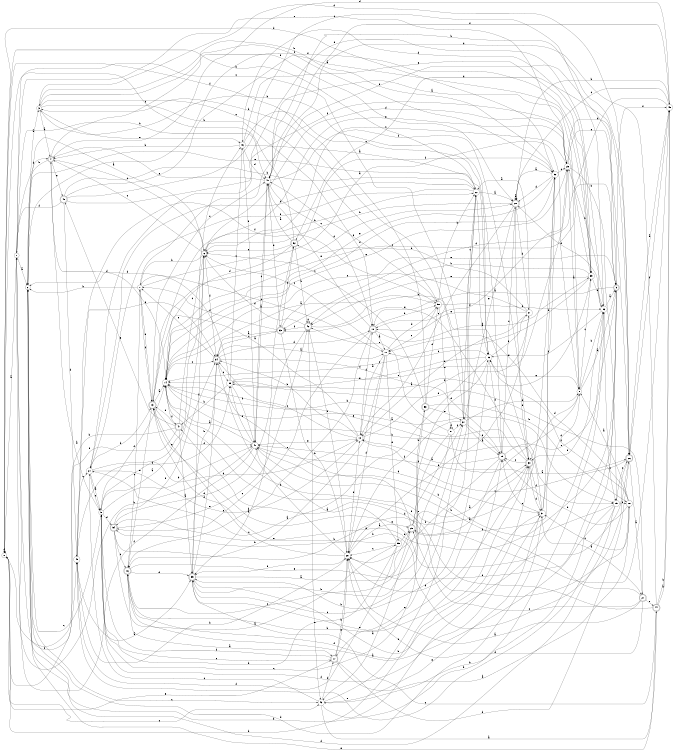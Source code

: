digraph n45_5 {
__start0 [label="" shape="none"];

rankdir=LR;
size="8,5";

s0 [style="filled", color="black", fillcolor="white" shape="circle", label="0"];
s1 [style="filled", color="black", fillcolor="white" shape="circle", label="1"];
s2 [style="filled", color="black", fillcolor="white" shape="circle", label="2"];
s3 [style="filled", color="black", fillcolor="white" shape="circle", label="3"];
s4 [style="rounded,filled", color="black", fillcolor="white" shape="doublecircle", label="4"];
s5 [style="filled", color="black", fillcolor="white" shape="circle", label="5"];
s6 [style="filled", color="black", fillcolor="white" shape="circle", label="6"];
s7 [style="filled", color="black", fillcolor="white" shape="circle", label="7"];
s8 [style="filled", color="black", fillcolor="white" shape="circle", label="8"];
s9 [style="rounded,filled", color="black", fillcolor="white" shape="doublecircle", label="9"];
s10 [style="rounded,filled", color="black", fillcolor="white" shape="doublecircle", label="10"];
s11 [style="filled", color="black", fillcolor="white" shape="circle", label="11"];
s12 [style="filled", color="black", fillcolor="white" shape="circle", label="12"];
s13 [style="rounded,filled", color="black", fillcolor="white" shape="doublecircle", label="13"];
s14 [style="filled", color="black", fillcolor="white" shape="circle", label="14"];
s15 [style="filled", color="black", fillcolor="white" shape="circle", label="15"];
s16 [style="rounded,filled", color="black", fillcolor="white" shape="doublecircle", label="16"];
s17 [style="rounded,filled", color="black", fillcolor="white" shape="doublecircle", label="17"];
s18 [style="filled", color="black", fillcolor="white" shape="circle", label="18"];
s19 [style="rounded,filled", color="black", fillcolor="white" shape="doublecircle", label="19"];
s20 [style="rounded,filled", color="black", fillcolor="white" shape="doublecircle", label="20"];
s21 [style="filled", color="black", fillcolor="white" shape="circle", label="21"];
s22 [style="filled", color="black", fillcolor="white" shape="circle", label="22"];
s23 [style="filled", color="black", fillcolor="white" shape="circle", label="23"];
s24 [style="filled", color="black", fillcolor="white" shape="circle", label="24"];
s25 [style="filled", color="black", fillcolor="white" shape="circle", label="25"];
s26 [style="rounded,filled", color="black", fillcolor="white" shape="doublecircle", label="26"];
s27 [style="rounded,filled", color="black", fillcolor="white" shape="doublecircle", label="27"];
s28 [style="filled", color="black", fillcolor="white" shape="circle", label="28"];
s29 [style="rounded,filled", color="black", fillcolor="white" shape="doublecircle", label="29"];
s30 [style="rounded,filled", color="black", fillcolor="white" shape="doublecircle", label="30"];
s31 [style="filled", color="black", fillcolor="white" shape="circle", label="31"];
s32 [style="filled", color="black", fillcolor="white" shape="circle", label="32"];
s33 [style="rounded,filled", color="black", fillcolor="white" shape="doublecircle", label="33"];
s34 [style="rounded,filled", color="black", fillcolor="white" shape="doublecircle", label="34"];
s35 [style="rounded,filled", color="black", fillcolor="white" shape="doublecircle", label="35"];
s36 [style="filled", color="black", fillcolor="white" shape="circle", label="36"];
s37 [style="filled", color="black", fillcolor="white" shape="circle", label="37"];
s38 [style="filled", color="black", fillcolor="white" shape="circle", label="38"];
s39 [style="filled", color="black", fillcolor="white" shape="circle", label="39"];
s40 [style="filled", color="black", fillcolor="white" shape="circle", label="40"];
s41 [style="filled", color="black", fillcolor="white" shape="circle", label="41"];
s42 [style="rounded,filled", color="black", fillcolor="white" shape="doublecircle", label="42"];
s43 [style="filled", color="black", fillcolor="white" shape="circle", label="43"];
s44 [style="rounded,filled", color="black", fillcolor="white" shape="doublecircle", label="44"];
s45 [style="filled", color="black", fillcolor="white" shape="circle", label="45"];
s46 [style="filled", color="black", fillcolor="white" shape="circle", label="46"];
s47 [style="rounded,filled", color="black", fillcolor="white" shape="doublecircle", label="47"];
s48 [style="rounded,filled", color="black", fillcolor="white" shape="doublecircle", label="48"];
s49 [style="filled", color="black", fillcolor="white" shape="circle", label="49"];
s50 [style="filled", color="black", fillcolor="white" shape="circle", label="50"];
s51 [style="filled", color="black", fillcolor="white" shape="circle", label="51"];
s52 [style="rounded,filled", color="black", fillcolor="white" shape="doublecircle", label="52"];
s53 [style="rounded,filled", color="black", fillcolor="white" shape="doublecircle", label="53"];
s54 [style="rounded,filled", color="black", fillcolor="white" shape="doublecircle", label="54"];
s55 [style="filled", color="black", fillcolor="white" shape="circle", label="55"];
s0 -> s1 [label="a"];
s0 -> s19 [label="b"];
s0 -> s43 [label="c"];
s0 -> s32 [label="d"];
s0 -> s17 [label="e"];
s0 -> s0 [label="f"];
s1 -> s2 [label="a"];
s1 -> s40 [label="b"];
s1 -> s37 [label="c"];
s1 -> s4 [label="d"];
s1 -> s8 [label="e"];
s1 -> s49 [label="f"];
s2 -> s3 [label="a"];
s2 -> s30 [label="b"];
s2 -> s43 [label="c"];
s2 -> s31 [label="d"];
s2 -> s23 [label="e"];
s2 -> s39 [label="f"];
s3 -> s4 [label="a"];
s3 -> s10 [label="b"];
s3 -> s50 [label="c"];
s3 -> s26 [label="d"];
s3 -> s46 [label="e"];
s3 -> s32 [label="f"];
s4 -> s5 [label="a"];
s4 -> s2 [label="b"];
s4 -> s6 [label="c"];
s4 -> s45 [label="d"];
s4 -> s48 [label="e"];
s4 -> s20 [label="f"];
s5 -> s6 [label="a"];
s5 -> s41 [label="b"];
s5 -> s2 [label="c"];
s5 -> s54 [label="d"];
s5 -> s46 [label="e"];
s5 -> s14 [label="f"];
s6 -> s2 [label="a"];
s6 -> s7 [label="b"];
s6 -> s4 [label="c"];
s6 -> s25 [label="d"];
s6 -> s25 [label="e"];
s6 -> s34 [label="f"];
s7 -> s8 [label="a"];
s7 -> s2 [label="b"];
s7 -> s11 [label="c"];
s7 -> s13 [label="d"];
s7 -> s9 [label="e"];
s7 -> s13 [label="f"];
s8 -> s9 [label="a"];
s8 -> s36 [label="b"];
s8 -> s39 [label="c"];
s8 -> s30 [label="d"];
s8 -> s23 [label="e"];
s8 -> s41 [label="f"];
s9 -> s10 [label="a"];
s9 -> s43 [label="b"];
s9 -> s14 [label="c"];
s9 -> s28 [label="d"];
s9 -> s54 [label="e"];
s9 -> s45 [label="f"];
s10 -> s11 [label="a"];
s10 -> s50 [label="b"];
s10 -> s54 [label="c"];
s10 -> s39 [label="d"];
s10 -> s40 [label="e"];
s10 -> s16 [label="f"];
s11 -> s12 [label="a"];
s11 -> s16 [label="b"];
s11 -> s6 [label="c"];
s11 -> s50 [label="d"];
s11 -> s55 [label="e"];
s11 -> s28 [label="f"];
s12 -> s13 [label="a"];
s12 -> s34 [label="b"];
s12 -> s34 [label="c"];
s12 -> s21 [label="d"];
s12 -> s41 [label="e"];
s12 -> s10 [label="f"];
s13 -> s14 [label="a"];
s13 -> s22 [label="b"];
s13 -> s40 [label="c"];
s13 -> s20 [label="d"];
s13 -> s16 [label="e"];
s13 -> s41 [label="f"];
s14 -> s15 [label="a"];
s14 -> s15 [label="b"];
s14 -> s34 [label="c"];
s14 -> s4 [label="d"];
s14 -> s25 [label="e"];
s14 -> s47 [label="f"];
s15 -> s16 [label="a"];
s15 -> s41 [label="b"];
s15 -> s26 [label="c"];
s15 -> s2 [label="d"];
s15 -> s49 [label="e"];
s15 -> s18 [label="f"];
s16 -> s17 [label="a"];
s16 -> s30 [label="b"];
s16 -> s7 [label="c"];
s16 -> s35 [label="d"];
s16 -> s37 [label="e"];
s16 -> s31 [label="f"];
s17 -> s18 [label="a"];
s17 -> s28 [label="b"];
s17 -> s5 [label="c"];
s17 -> s26 [label="d"];
s17 -> s28 [label="e"];
s17 -> s5 [label="f"];
s18 -> s8 [label="a"];
s18 -> s19 [label="b"];
s18 -> s31 [label="c"];
s18 -> s47 [label="d"];
s18 -> s11 [label="e"];
s18 -> s23 [label="f"];
s19 -> s12 [label="a"];
s19 -> s3 [label="b"];
s19 -> s20 [label="c"];
s19 -> s28 [label="d"];
s19 -> s9 [label="e"];
s19 -> s28 [label="f"];
s20 -> s20 [label="a"];
s20 -> s6 [label="b"];
s20 -> s12 [label="c"];
s20 -> s21 [label="d"];
s20 -> s37 [label="e"];
s20 -> s30 [label="f"];
s21 -> s22 [label="a"];
s21 -> s52 [label="b"];
s21 -> s14 [label="c"];
s21 -> s12 [label="d"];
s21 -> s10 [label="e"];
s21 -> s28 [label="f"];
s22 -> s20 [label="a"];
s22 -> s0 [label="b"];
s22 -> s23 [label="c"];
s22 -> s24 [label="d"];
s22 -> s17 [label="e"];
s22 -> s24 [label="f"];
s23 -> s24 [label="a"];
s23 -> s35 [label="b"];
s23 -> s11 [label="c"];
s23 -> s19 [label="d"];
s23 -> s38 [label="e"];
s23 -> s21 [label="f"];
s24 -> s5 [label="a"];
s24 -> s13 [label="b"];
s24 -> s5 [label="c"];
s24 -> s12 [label="d"];
s24 -> s12 [label="e"];
s24 -> s25 [label="f"];
s25 -> s8 [label="a"];
s25 -> s15 [label="b"];
s25 -> s6 [label="c"];
s25 -> s26 [label="d"];
s25 -> s9 [label="e"];
s25 -> s10 [label="f"];
s26 -> s27 [label="a"];
s26 -> s54 [label="b"];
s26 -> s12 [label="c"];
s26 -> s52 [label="d"];
s26 -> s13 [label="e"];
s26 -> s45 [label="f"];
s27 -> s28 [label="a"];
s27 -> s41 [label="b"];
s27 -> s29 [label="c"];
s27 -> s38 [label="d"];
s27 -> s44 [label="e"];
s27 -> s28 [label="f"];
s28 -> s29 [label="a"];
s28 -> s34 [label="b"];
s28 -> s13 [label="c"];
s28 -> s42 [label="d"];
s28 -> s12 [label="e"];
s28 -> s35 [label="f"];
s29 -> s30 [label="a"];
s29 -> s53 [label="b"];
s29 -> s16 [label="c"];
s29 -> s23 [label="d"];
s29 -> s14 [label="e"];
s29 -> s32 [label="f"];
s30 -> s29 [label="a"];
s30 -> s14 [label="b"];
s30 -> s19 [label="c"];
s30 -> s31 [label="d"];
s30 -> s33 [label="e"];
s30 -> s31 [label="f"];
s31 -> s27 [label="a"];
s31 -> s32 [label="b"];
s31 -> s19 [label="c"];
s31 -> s8 [label="d"];
s31 -> s14 [label="e"];
s31 -> s5 [label="f"];
s32 -> s20 [label="a"];
s32 -> s3 [label="b"];
s32 -> s25 [label="c"];
s32 -> s20 [label="d"];
s32 -> s14 [label="e"];
s32 -> s14 [label="f"];
s33 -> s34 [label="a"];
s33 -> s28 [label="b"];
s33 -> s34 [label="c"];
s33 -> s52 [label="d"];
s33 -> s9 [label="e"];
s33 -> s7 [label="f"];
s34 -> s11 [label="a"];
s34 -> s35 [label="b"];
s34 -> s38 [label="c"];
s34 -> s10 [label="d"];
s34 -> s7 [label="e"];
s34 -> s19 [label="f"];
s35 -> s29 [label="a"];
s35 -> s36 [label="b"];
s35 -> s37 [label="c"];
s35 -> s34 [label="d"];
s35 -> s30 [label="e"];
s35 -> s6 [label="f"];
s36 -> s9 [label="a"];
s36 -> s25 [label="b"];
s36 -> s15 [label="c"];
s36 -> s20 [label="d"];
s36 -> s30 [label="e"];
s36 -> s23 [label="f"];
s37 -> s19 [label="a"];
s37 -> s3 [label="b"];
s37 -> s22 [label="c"];
s37 -> s8 [label="d"];
s37 -> s19 [label="e"];
s37 -> s28 [label="f"];
s38 -> s39 [label="a"];
s38 -> s47 [label="b"];
s38 -> s46 [label="c"];
s38 -> s2 [label="d"];
s38 -> s25 [label="e"];
s38 -> s41 [label="f"];
s39 -> s40 [label="a"];
s39 -> s42 [label="b"];
s39 -> s14 [label="c"];
s39 -> s46 [label="d"];
s39 -> s42 [label="e"];
s39 -> s36 [label="f"];
s40 -> s41 [label="a"];
s40 -> s26 [label="b"];
s40 -> s10 [label="c"];
s40 -> s33 [label="d"];
s40 -> s4 [label="e"];
s40 -> s30 [label="f"];
s41 -> s14 [label="a"];
s41 -> s1 [label="b"];
s41 -> s40 [label="c"];
s41 -> s31 [label="d"];
s41 -> s38 [label="e"];
s41 -> s1 [label="f"];
s42 -> s35 [label="a"];
s42 -> s30 [label="b"];
s42 -> s42 [label="c"];
s42 -> s6 [label="d"];
s42 -> s43 [label="e"];
s42 -> s33 [label="f"];
s43 -> s44 [label="a"];
s43 -> s36 [label="b"];
s43 -> s24 [label="c"];
s43 -> s22 [label="d"];
s43 -> s31 [label="e"];
s43 -> s17 [label="f"];
s44 -> s45 [label="a"];
s44 -> s45 [label="b"];
s44 -> s35 [label="c"];
s44 -> s40 [label="d"];
s44 -> s2 [label="e"];
s44 -> s14 [label="f"];
s45 -> s26 [label="a"];
s45 -> s20 [label="b"];
s45 -> s20 [label="c"];
s45 -> s33 [label="d"];
s45 -> s14 [label="e"];
s45 -> s40 [label="f"];
s46 -> s22 [label="a"];
s46 -> s4 [label="b"];
s46 -> s23 [label="c"];
s46 -> s40 [label="d"];
s46 -> s39 [label="e"];
s46 -> s41 [label="f"];
s47 -> s35 [label="a"];
s47 -> s0 [label="b"];
s47 -> s6 [label="c"];
s47 -> s13 [label="d"];
s47 -> s48 [label="e"];
s47 -> s0 [label="f"];
s48 -> s39 [label="a"];
s48 -> s22 [label="b"];
s48 -> s36 [label="c"];
s48 -> s49 [label="d"];
s48 -> s36 [label="e"];
s48 -> s1 [label="f"];
s49 -> s35 [label="a"];
s49 -> s28 [label="b"];
s49 -> s24 [label="c"];
s49 -> s38 [label="d"];
s49 -> s34 [label="e"];
s49 -> s50 [label="f"];
s50 -> s14 [label="a"];
s50 -> s22 [label="b"];
s50 -> s11 [label="c"];
s50 -> s36 [label="d"];
s50 -> s51 [label="e"];
s50 -> s40 [label="f"];
s51 -> s26 [label="a"];
s51 -> s35 [label="b"];
s51 -> s5 [label="c"];
s51 -> s51 [label="d"];
s51 -> s42 [label="e"];
s51 -> s37 [label="f"];
s52 -> s40 [label="a"];
s52 -> s42 [label="b"];
s52 -> s0 [label="c"];
s52 -> s14 [label="d"];
s52 -> s6 [label="e"];
s52 -> s32 [label="f"];
s53 -> s43 [label="a"];
s53 -> s18 [label="b"];
s53 -> s6 [label="c"];
s53 -> s50 [label="d"];
s53 -> s37 [label="e"];
s53 -> s0 [label="f"];
s54 -> s55 [label="a"];
s54 -> s32 [label="b"];
s54 -> s16 [label="c"];
s54 -> s52 [label="d"];
s54 -> s42 [label="e"];
s54 -> s34 [label="f"];
s55 -> s41 [label="a"];
s55 -> s5 [label="b"];
s55 -> s28 [label="c"];
s55 -> s29 [label="d"];
s55 -> s13 [label="e"];
s55 -> s49 [label="f"];

}